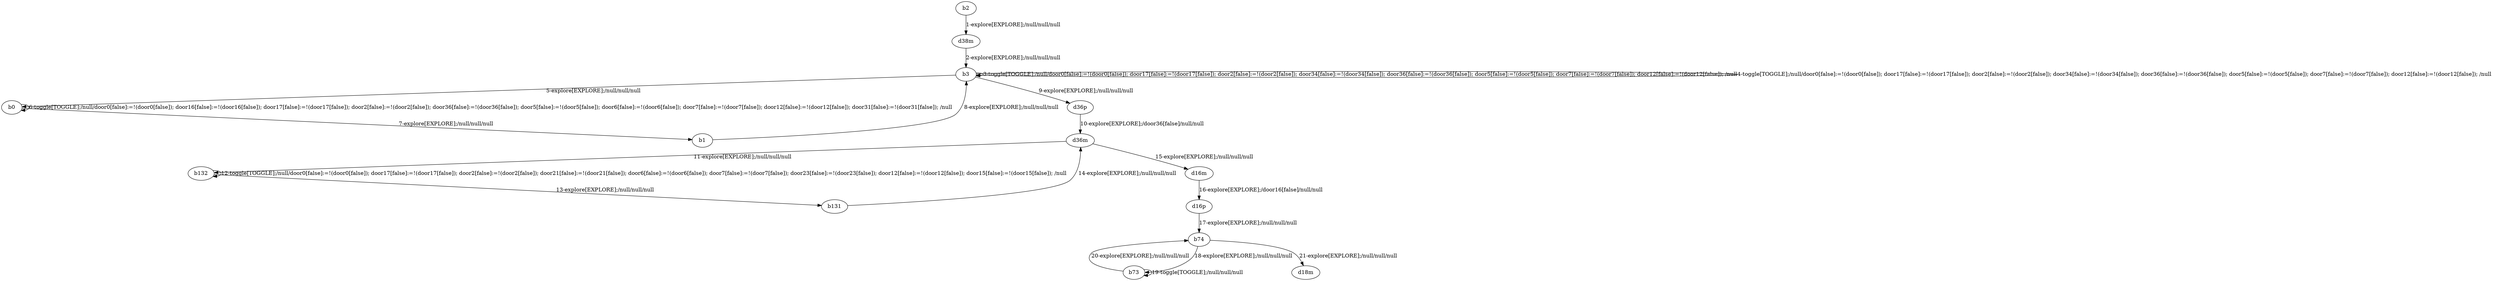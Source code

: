 # Total number of goals covered by this test: 2
# b73 --> b74
# b74 --> d18m

digraph g {
"b2" -> "d38m" [label = "1-explore[EXPLORE];/null/null/null"];
"d38m" -> "b3" [label = "2-explore[EXPLORE];/null/null/null"];
"b3" -> "b3" [label = "3-toggle[TOGGLE];/null/door0[false]:=!(door0[false]); door17[false]:=!(door17[false]); door2[false]:=!(door2[false]); door34[false]:=!(door34[false]); door36[false]:=!(door36[false]); door5[false]:=!(door5[false]); door7[false]:=!(door7[false]); door12[false]:=!(door12[false]); /null"];
"b3" -> "b3" [label = "4-toggle[TOGGLE];/null/door0[false]:=!(door0[false]); door17[false]:=!(door17[false]); door2[false]:=!(door2[false]); door34[false]:=!(door34[false]); door36[false]:=!(door36[false]); door5[false]:=!(door5[false]); door7[false]:=!(door7[false]); door12[false]:=!(door12[false]); /null"];
"b3" -> "b0" [label = "5-explore[EXPLORE];/null/null/null"];
"b0" -> "b0" [label = "6-toggle[TOGGLE];/null/door0[false]:=!(door0[false]); door16[false]:=!(door16[false]); door17[false]:=!(door17[false]); door2[false]:=!(door2[false]); door36[false]:=!(door36[false]); door5[false]:=!(door5[false]); door6[false]:=!(door6[false]); door7[false]:=!(door7[false]); door12[false]:=!(door12[false]); door31[false]:=!(door31[false]); /null"];
"b0" -> "b1" [label = "7-explore[EXPLORE];/null/null/null"];
"b1" -> "b3" [label = "8-explore[EXPLORE];/null/null/null"];
"b3" -> "d36p" [label = "9-explore[EXPLORE];/null/null/null"];
"d36p" -> "d36m" [label = "10-explore[EXPLORE];/door36[false]/null/null"];
"d36m" -> "b132" [label = "11-explore[EXPLORE];/null/null/null"];
"b132" -> "b132" [label = "12-toggle[TOGGLE];/null/door0[false]:=!(door0[false]); door17[false]:=!(door17[false]); door2[false]:=!(door2[false]); door21[false]:=!(door21[false]); door6[false]:=!(door6[false]); door7[false]:=!(door7[false]); door23[false]:=!(door23[false]); door12[false]:=!(door12[false]); door15[false]:=!(door15[false]); /null"];
"b132" -> "b131" [label = "13-explore[EXPLORE];/null/null/null"];
"b131" -> "d36m" [label = "14-explore[EXPLORE];/null/null/null"];
"d36m" -> "d16m" [label = "15-explore[EXPLORE];/null/null/null"];
"d16m" -> "d16p" [label = "16-explore[EXPLORE];/door16[false]/null/null"];
"d16p" -> "b74" [label = "17-explore[EXPLORE];/null/null/null"];
"b74" -> "b73" [label = "18-explore[EXPLORE];/null/null/null"];
"b73" -> "b73" [label = "19-toggle[TOGGLE];/null/null/null"];
"b73" -> "b74" [label = "20-explore[EXPLORE];/null/null/null"];
"b74" -> "d18m" [label = "21-explore[EXPLORE];/null/null/null"];
}